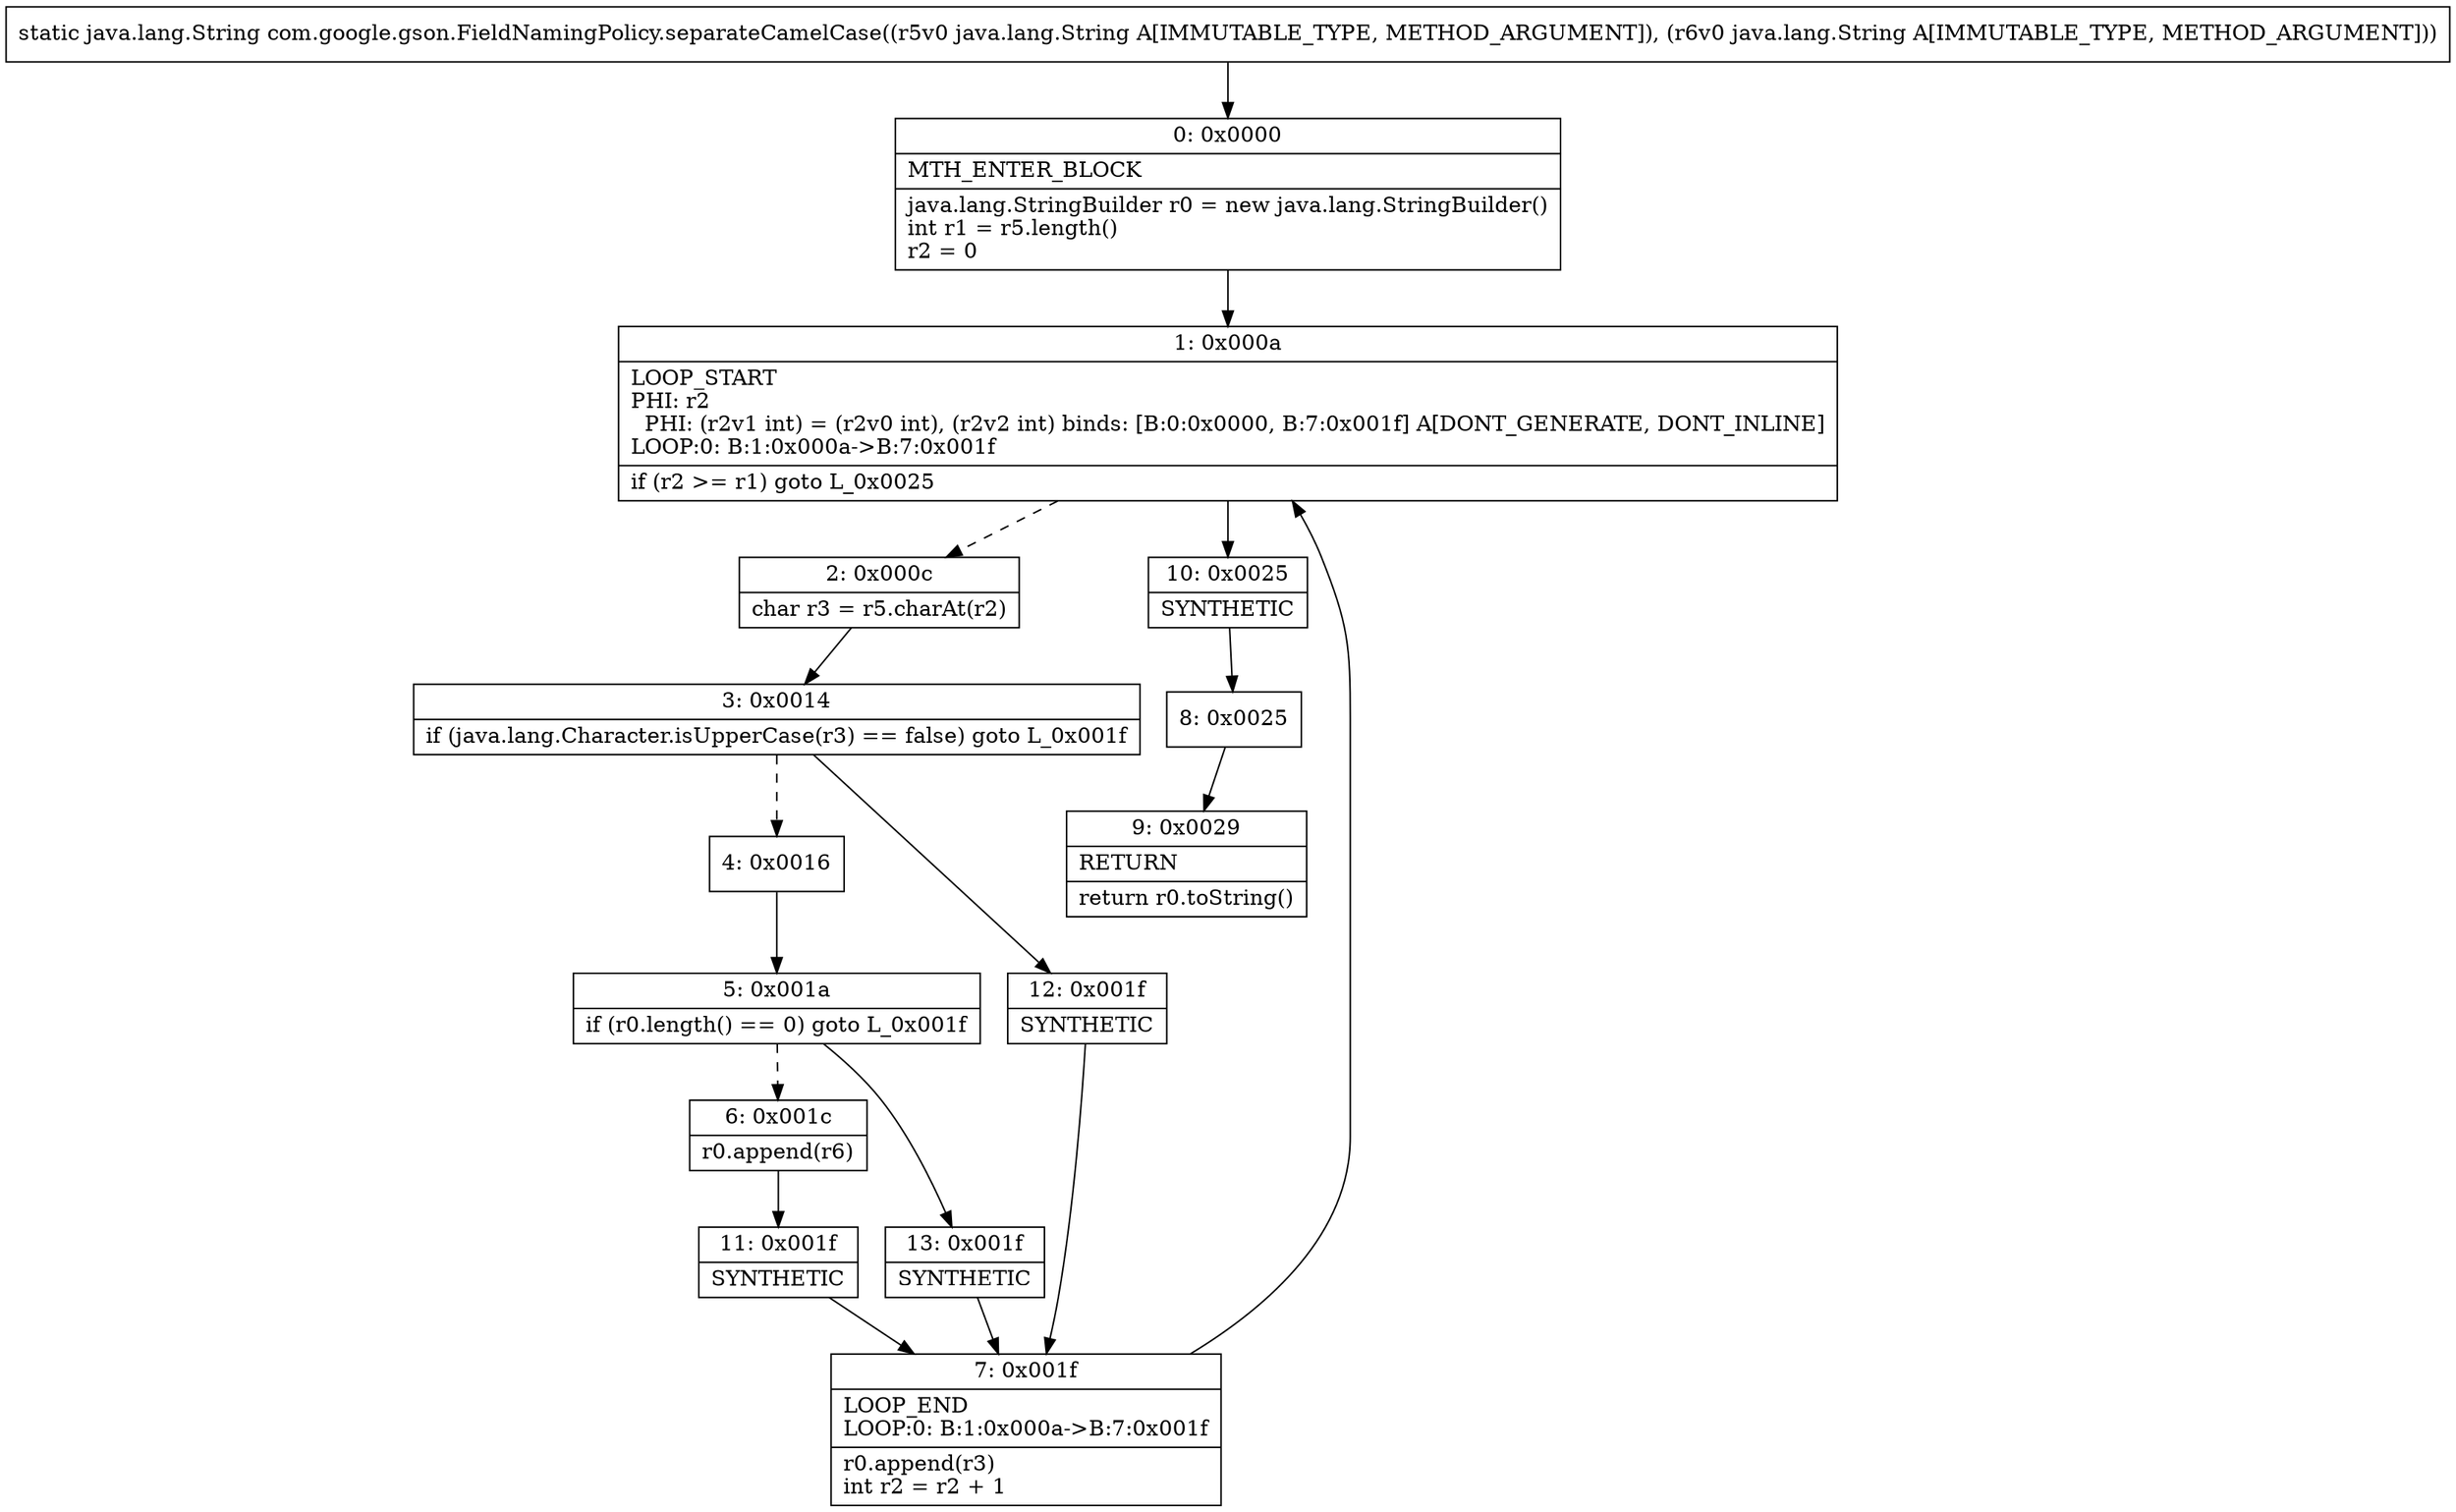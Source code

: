 digraph "CFG forcom.google.gson.FieldNamingPolicy.separateCamelCase(Ljava\/lang\/String;Ljava\/lang\/String;)Ljava\/lang\/String;" {
Node_0 [shape=record,label="{0\:\ 0x0000|MTH_ENTER_BLOCK\l|java.lang.StringBuilder r0 = new java.lang.StringBuilder()\lint r1 = r5.length()\lr2 = 0\l}"];
Node_1 [shape=record,label="{1\:\ 0x000a|LOOP_START\lPHI: r2 \l  PHI: (r2v1 int) = (r2v0 int), (r2v2 int) binds: [B:0:0x0000, B:7:0x001f] A[DONT_GENERATE, DONT_INLINE]\lLOOP:0: B:1:0x000a\-\>B:7:0x001f\l|if (r2 \>= r1) goto L_0x0025\l}"];
Node_2 [shape=record,label="{2\:\ 0x000c|char r3 = r5.charAt(r2)\l}"];
Node_3 [shape=record,label="{3\:\ 0x0014|if (java.lang.Character.isUpperCase(r3) == false) goto L_0x001f\l}"];
Node_4 [shape=record,label="{4\:\ 0x0016}"];
Node_5 [shape=record,label="{5\:\ 0x001a|if (r0.length() == 0) goto L_0x001f\l}"];
Node_6 [shape=record,label="{6\:\ 0x001c|r0.append(r6)\l}"];
Node_7 [shape=record,label="{7\:\ 0x001f|LOOP_END\lLOOP:0: B:1:0x000a\-\>B:7:0x001f\l|r0.append(r3)\lint r2 = r2 + 1\l}"];
Node_8 [shape=record,label="{8\:\ 0x0025}"];
Node_9 [shape=record,label="{9\:\ 0x0029|RETURN\l|return r0.toString()\l}"];
Node_10 [shape=record,label="{10\:\ 0x0025|SYNTHETIC\l}"];
Node_11 [shape=record,label="{11\:\ 0x001f|SYNTHETIC\l}"];
Node_12 [shape=record,label="{12\:\ 0x001f|SYNTHETIC\l}"];
Node_13 [shape=record,label="{13\:\ 0x001f|SYNTHETIC\l}"];
MethodNode[shape=record,label="{static java.lang.String com.google.gson.FieldNamingPolicy.separateCamelCase((r5v0 java.lang.String A[IMMUTABLE_TYPE, METHOD_ARGUMENT]), (r6v0 java.lang.String A[IMMUTABLE_TYPE, METHOD_ARGUMENT])) }"];
MethodNode -> Node_0;
Node_0 -> Node_1;
Node_1 -> Node_2[style=dashed];
Node_1 -> Node_10;
Node_2 -> Node_3;
Node_3 -> Node_4[style=dashed];
Node_3 -> Node_12;
Node_4 -> Node_5;
Node_5 -> Node_6[style=dashed];
Node_5 -> Node_13;
Node_6 -> Node_11;
Node_7 -> Node_1;
Node_8 -> Node_9;
Node_10 -> Node_8;
Node_11 -> Node_7;
Node_12 -> Node_7;
Node_13 -> Node_7;
}

